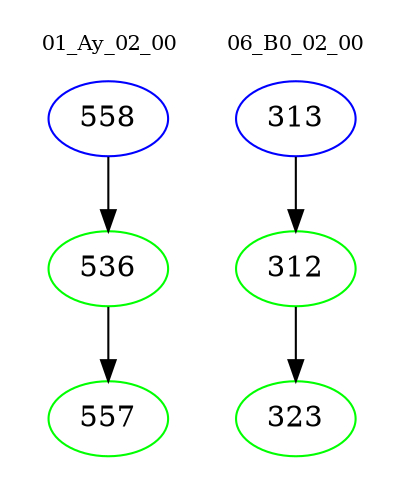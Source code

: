 digraph{
subgraph cluster_0 {
color = white
label = "01_Ay_02_00";
fontsize=10;
T0_558 [label="558", color="blue"]
T0_558 -> T0_536 [color="black"]
T0_536 [label="536", color="green"]
T0_536 -> T0_557 [color="black"]
T0_557 [label="557", color="green"]
}
subgraph cluster_1 {
color = white
label = "06_B0_02_00";
fontsize=10;
T1_313 [label="313", color="blue"]
T1_313 -> T1_312 [color="black"]
T1_312 [label="312", color="green"]
T1_312 -> T1_323 [color="black"]
T1_323 [label="323", color="green"]
}
}
